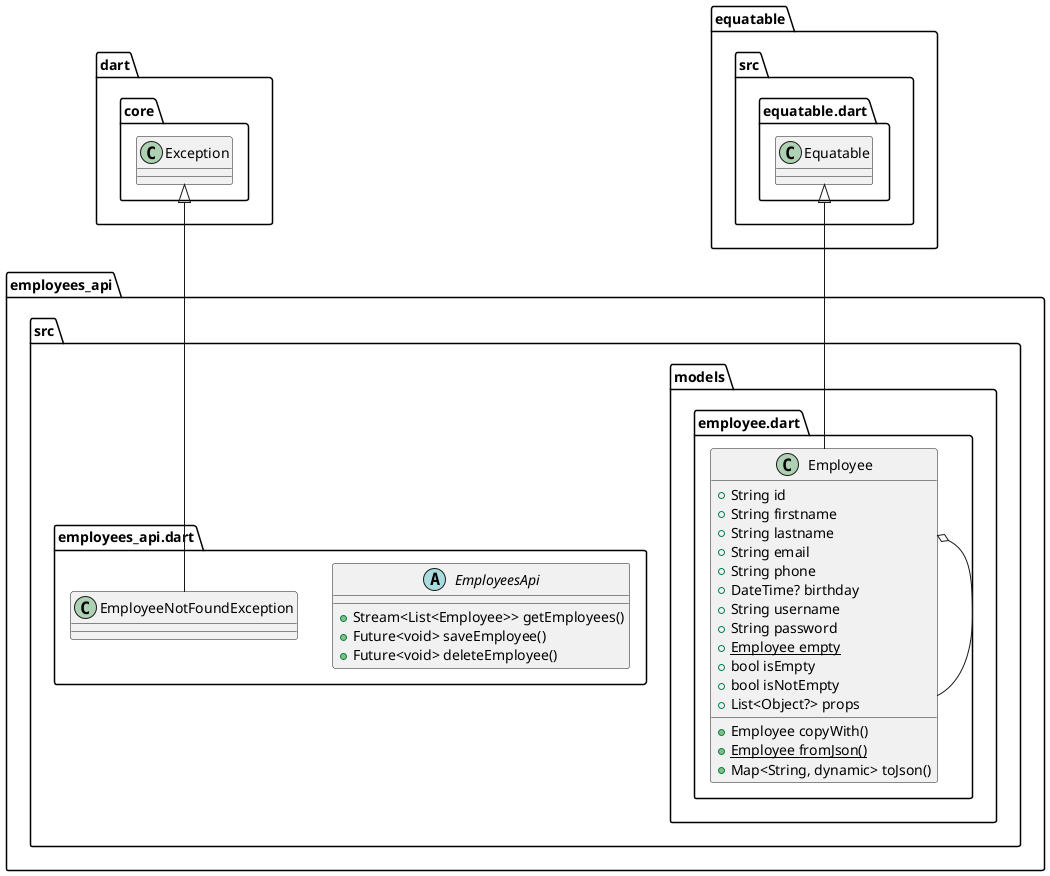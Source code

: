 @startuml
set namespaceSeparator ::

abstract class "employees_api::src::employees_api.dart::EmployeesApi" {
  +Stream<List<Employee>> getEmployees()
  +Future<void> saveEmployee()
  +Future<void> deleteEmployee()
}

class "employees_api::src::employees_api.dart::EmployeeNotFoundException" {
}

"dart::core::Exception" <|-- "employees_api::src::employees_api.dart::EmployeeNotFoundException"

class "employees_api::src::models::employee.dart::Employee" {
  +String id
  +String firstname
  +String lastname
  +String email
  +String phone
  +DateTime? birthday
  +String username
  +String password
  {static} +Employee empty
  +bool isEmpty
  +bool isNotEmpty
  +List<Object?> props
  +Employee copyWith()
  {static} +Employee fromJson()
  +Map<String, dynamic> toJson()
}

"employees_api::src::models::employee.dart::Employee" o-- "employees_api::src::models::employee.dart::Employee"
"equatable::src::equatable.dart::Equatable" <|-- "employees_api::src::models::employee.dart::Employee"


@enduml